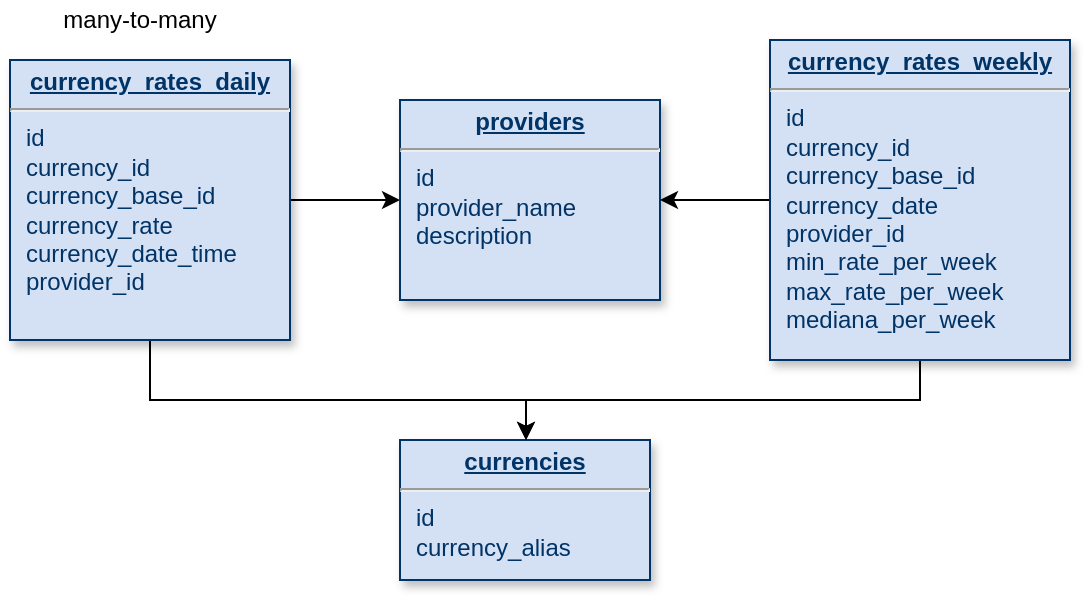 <mxfile version="14.5.1" type="device"><diagram id="ZVGxsnpdCp_JkKu6GxXn" name="Page-1"><mxGraphModel dx="550" dy="651" grid="1" gridSize="10" guides="1" tooltips="1" connect="1" arrows="1" fold="1" page="1" pageScale="1" pageWidth="850" pageHeight="1100" math="0" shadow="0"><root><mxCell id="0"/><mxCell id="1" parent="0"/><mxCell id="nF6zeBsMeWND9-PfXc-B-7" value="&lt;p style=&quot;margin: 4px 0px 0px ; text-align: center ; text-decoration: underline&quot;&gt;&lt;b&gt;currencies&lt;/b&gt;&lt;/p&gt;&lt;hr&gt;&lt;p style=&quot;margin: 0px 0px 0px 8px&quot;&gt;id&lt;/p&gt;&lt;p style=&quot;margin: 0px 0px 0px 8px&quot;&gt;currency_alias&lt;/p&gt;&lt;p style=&quot;margin: 0px 0px 0px 8px&quot;&gt;&lt;br&gt;&lt;/p&gt;" style="verticalAlign=top;align=left;overflow=fill;fontSize=12;fontFamily=Helvetica;html=1;strokeColor=#003366;shadow=1;fillColor=#D4E1F5;fontColor=#003366" vertex="1" parent="1"><mxGeometry x="295" y="250" width="125" height="70" as="geometry"/></mxCell><mxCell id="nF6zeBsMeWND9-PfXc-B-21" style="edgeStyle=orthogonalEdgeStyle;rounded=0;orthogonalLoop=1;jettySize=auto;html=1;exitX=1;exitY=0.5;exitDx=0;exitDy=0;entryX=0;entryY=0.5;entryDx=0;entryDy=0;" edge="1" parent="1" source="nF6zeBsMeWND9-PfXc-B-8" target="nF6zeBsMeWND9-PfXc-B-9"><mxGeometry relative="1" as="geometry"/></mxCell><mxCell id="nF6zeBsMeWND9-PfXc-B-22" style="edgeStyle=orthogonalEdgeStyle;rounded=0;orthogonalLoop=1;jettySize=auto;html=1;" edge="1" parent="1" source="nF6zeBsMeWND9-PfXc-B-8" target="nF6zeBsMeWND9-PfXc-B-7"><mxGeometry relative="1" as="geometry"><Array as="points"><mxPoint x="170" y="230"/><mxPoint x="358" y="230"/></Array></mxGeometry></mxCell><mxCell id="nF6zeBsMeWND9-PfXc-B-8" value="&lt;p style=&quot;margin: 4px 0px 0px ; text-align: center ; text-decoration: underline&quot;&gt;&lt;b&gt;currency_rates_daily&lt;/b&gt;&lt;/p&gt;&lt;hr&gt;&lt;p style=&quot;margin: 0px 0px 0px 8px&quot;&gt;id&lt;/p&gt;&lt;p style=&quot;margin: 0px 0px 0px 8px&quot;&gt;currency_id&lt;/p&gt;&lt;p style=&quot;margin: 0px 0px 0px 8px&quot;&gt;currency_base_id&lt;br&gt;&lt;/p&gt;&lt;p style=&quot;margin: 0px 0px 0px 8px&quot;&gt;currency_rate&lt;/p&gt;&lt;p style=&quot;margin: 0px 0px 0px 8px&quot;&gt;currency_date_time&lt;/p&gt;&lt;p style=&quot;margin: 0px 0px 0px 8px&quot;&gt;provider_id&lt;/p&gt;&lt;p style=&quot;margin: 0px 0px 0px 8px&quot;&gt;&lt;br&gt;&lt;/p&gt;&lt;p style=&quot;margin: 0px 0px 0px 8px&quot;&gt;&lt;br&gt;&lt;/p&gt;" style="verticalAlign=top;align=left;overflow=fill;fontSize=12;fontFamily=Helvetica;html=1;strokeColor=#003366;shadow=1;fillColor=#D4E1F5;fontColor=#003366" vertex="1" parent="1"><mxGeometry x="100" y="60" width="140" height="140" as="geometry"/></mxCell><mxCell id="nF6zeBsMeWND9-PfXc-B-9" value="&lt;p style=&quot;margin: 4px 0px 0px ; text-align: center ; text-decoration: underline&quot;&gt;&lt;b&gt;providers&lt;/b&gt;&lt;/p&gt;&lt;hr&gt;&lt;p style=&quot;margin: 0px 0px 0px 8px&quot;&gt;id&lt;/p&gt;&lt;p style=&quot;margin: 0px 0px 0px 8px&quot;&gt;provider_name&lt;/p&gt;&lt;p style=&quot;margin: 0px 0px 0px 8px&quot;&gt;description&lt;/p&gt;&lt;p style=&quot;margin: 0px 0px 0px 8px&quot;&gt;&lt;br&gt;&lt;/p&gt;" style="verticalAlign=top;align=left;overflow=fill;fontSize=12;fontFamily=Helvetica;html=1;strokeColor=#003366;shadow=1;fillColor=#D4E1F5;fontColor=#003366" vertex="1" parent="1"><mxGeometry x="295" y="80" width="130" height="100" as="geometry"/></mxCell><mxCell id="nF6zeBsMeWND9-PfXc-B-20" style="edgeStyle=orthogonalEdgeStyle;rounded=0;orthogonalLoop=1;jettySize=auto;html=1;exitX=0;exitY=0.5;exitDx=0;exitDy=0;entryX=1;entryY=0.5;entryDx=0;entryDy=0;" edge="1" parent="1" source="nF6zeBsMeWND9-PfXc-B-11" target="nF6zeBsMeWND9-PfXc-B-9"><mxGeometry relative="1" as="geometry"/></mxCell><mxCell id="nF6zeBsMeWND9-PfXc-B-23" style="edgeStyle=orthogonalEdgeStyle;rounded=0;orthogonalLoop=1;jettySize=auto;html=1;" edge="1" parent="1" source="nF6zeBsMeWND9-PfXc-B-11" target="nF6zeBsMeWND9-PfXc-B-7"><mxGeometry relative="1" as="geometry"><Array as="points"><mxPoint x="555" y="230"/><mxPoint x="358" y="230"/></Array></mxGeometry></mxCell><mxCell id="nF6zeBsMeWND9-PfXc-B-11" value="&lt;p style=&quot;margin: 4px 0px 0px ; text-align: center ; text-decoration: underline&quot;&gt;&lt;b&gt;currency_rates_weekly&lt;/b&gt;&lt;/p&gt;&lt;hr&gt;&lt;p style=&quot;margin: 0px 0px 0px 8px&quot;&gt;id&lt;/p&gt;&lt;p style=&quot;margin: 0px 0px 0px 8px&quot;&gt;currency_id&lt;/p&gt;&lt;p style=&quot;margin: 0px 0px 0px 8px&quot;&gt;currency_base_id&lt;/p&gt;&lt;p style=&quot;margin: 0px 0px 0px 8px&quot;&gt;currency_date&lt;/p&gt;&lt;p style=&quot;margin: 0px 0px 0px 8px&quot;&gt;provider_id&lt;/p&gt;&lt;p style=&quot;margin: 0px 0px 0px 8px&quot;&gt;min_rate_per_week&lt;/p&gt;&lt;p style=&quot;margin: 0px 0px 0px 8px&quot;&gt;max_rate_per_week&lt;br&gt;&lt;/p&gt;&lt;p style=&quot;margin: 0px 0px 0px 8px&quot;&gt;mediana_per_week&lt;br&gt;&lt;/p&gt;&lt;p style=&quot;margin: 0px 0px 0px 8px&quot;&gt;&lt;br&gt;&lt;/p&gt;" style="verticalAlign=top;align=left;overflow=fill;fontSize=12;fontFamily=Helvetica;html=1;strokeColor=#003366;shadow=1;fillColor=#D4E1F5;fontColor=#003366" vertex="1" parent="1"><mxGeometry x="480" y="50" width="150" height="160" as="geometry"/></mxCell><mxCell id="nF6zeBsMeWND9-PfXc-B-24" value="many-to-many" style="text;html=1;strokeColor=none;fillColor=none;align=center;verticalAlign=middle;whiteSpace=wrap;rounded=0;" vertex="1" parent="1"><mxGeometry x="120" y="30" width="90" height="20" as="geometry"/></mxCell></root></mxGraphModel></diagram></mxfile>